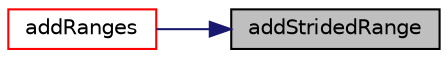 digraph "addStridedRange"
{
 // LATEX_PDF_SIZE
  edge [fontname="Helvetica",fontsize="10",labelfontname="Helvetica",labelfontsize="10"];
  node [fontname="Helvetica",fontsize="10",shape=record];
  rankdir="RL";
  Node1 [label="addStridedRange",height=0.2,width=0.4,color="black", fillcolor="grey75", style="filled", fontcolor="black",tooltip=" "];
  Node1 -> Node2 [dir="back",color="midnightblue",fontsize="10",style="solid",fontname="Helvetica"];
  Node2 [label="addRanges",height=0.2,width=0.4,color="red", fillcolor="white", style="filled",URL="$classpFlow_1_1combinedRange.html#adbbd1401a0edfb24f13accc47e8c85b9",tooltip=" "];
}
